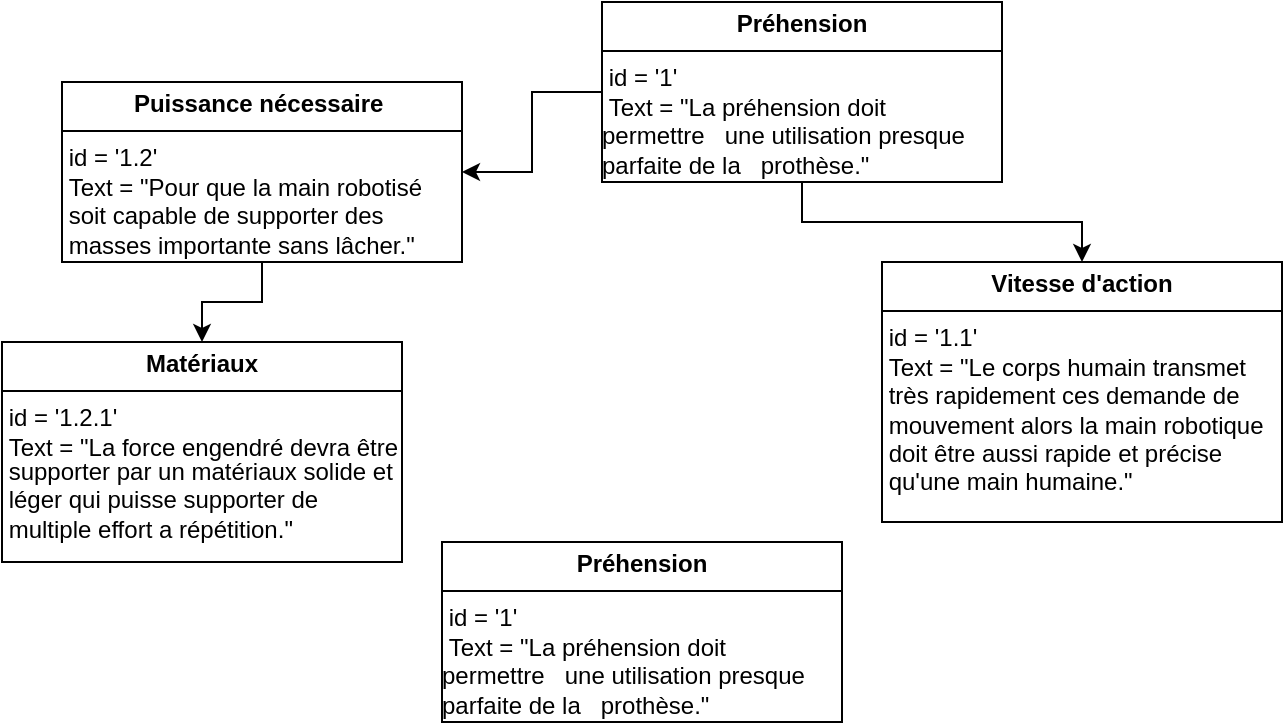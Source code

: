 <mxfile version="24.3.1" type="github">
  <diagram name="Page-1" id="17I94J7MXUDfeGmA_gm3">
    <mxGraphModel dx="733" dy="557" grid="1" gridSize="10" guides="1" tooltips="1" connect="1" arrows="1" fold="1" page="1" pageScale="1" pageWidth="827" pageHeight="1169" math="0" shadow="0">
      <root>
        <mxCell id="0" />
        <mxCell id="1" parent="0" />
        <mxCell id="EqHc6BgqIrxl5njHcsMv-3" style="edgeStyle=orthogonalEdgeStyle;rounded=0;orthogonalLoop=1;jettySize=auto;html=1;exitX=0.5;exitY=1;exitDx=0;exitDy=0;entryX=0.5;entryY=0;entryDx=0;entryDy=0;" edge="1" parent="1" source="4_LmOpfG_umPiCXIRds--1" target="EqHc6BgqIrxl5njHcsMv-1">
          <mxGeometry relative="1" as="geometry" />
        </mxCell>
        <mxCell id="EqHc6BgqIrxl5njHcsMv-5" style="edgeStyle=orthogonalEdgeStyle;rounded=0;orthogonalLoop=1;jettySize=auto;html=1;entryX=1;entryY=0.5;entryDx=0;entryDy=0;" edge="1" parent="1" source="4_LmOpfG_umPiCXIRds--1" target="EqHc6BgqIrxl5njHcsMv-4">
          <mxGeometry relative="1" as="geometry" />
        </mxCell>
        <mxCell id="4_LmOpfG_umPiCXIRds--1" value="&lt;p style=&quot;margin:0px;margin-top:4px;text-align:center;&quot;&gt;&lt;b&gt;Préhension&lt;/b&gt;&lt;/p&gt;&lt;hr size=&quot;1&quot; style=&quot;border-style:solid;&quot;&gt;&amp;nbsp;id = &#39;1&#39;&lt;div style=&quot;height:2px;&quot;&gt;&amp;nbsp;Text = &quot;La préhension doit permettre&amp;nbsp; &amp;nbsp;une utilisation presque parfaite de la&amp;nbsp; &amp;nbsp;prothèse.&quot;&lt;/div&gt;" style="verticalAlign=top;align=left;overflow=fill;html=1;whiteSpace=wrap;" parent="1" vertex="1">
          <mxGeometry x="310" y="40" width="200" height="90" as="geometry" />
        </mxCell>
        <mxCell id="EqHc6BgqIrxl5njHcsMv-1" value="&lt;p style=&quot;margin:0px;margin-top:4px;text-align:center;&quot;&gt;&lt;b&gt;Vitesse d&#39;action&lt;/b&gt;&lt;/p&gt;&lt;hr size=&quot;1&quot; style=&quot;border-style:solid;&quot;&gt;&amp;nbsp;id = &#39;1.1&#39;&lt;div style=&quot;height:2px;&quot;&gt;&amp;nbsp;Text = &quot;Le corps humain transmet&amp;nbsp; &amp;nbsp;très rapidement ces demande de&amp;nbsp; &amp;nbsp;mouvement alors la main robotique&amp;nbsp; &amp;nbsp;doit être aussi rapide et précise&amp;nbsp; &amp;nbsp;qu&#39;une main humaine.&quot;&lt;/div&gt;" style="verticalAlign=top;align=left;overflow=fill;html=1;whiteSpace=wrap;" vertex="1" parent="1">
          <mxGeometry x="450" y="170" width="200" height="130" as="geometry" />
        </mxCell>
        <mxCell id="EqHc6BgqIrxl5njHcsMv-7" style="edgeStyle=orthogonalEdgeStyle;rounded=0;orthogonalLoop=1;jettySize=auto;html=1;entryX=0.5;entryY=0;entryDx=0;entryDy=0;" edge="1" parent="1" source="EqHc6BgqIrxl5njHcsMv-4" target="EqHc6BgqIrxl5njHcsMv-6">
          <mxGeometry relative="1" as="geometry" />
        </mxCell>
        <mxCell id="EqHc6BgqIrxl5njHcsMv-4" value="&lt;p style=&quot;margin:0px;margin-top:4px;text-align:center;&quot;&gt;&lt;b&gt;Puissance nécessaire&amp;nbsp;&lt;/b&gt;&lt;/p&gt;&lt;hr size=&quot;1&quot; style=&quot;border-style:solid;&quot;&gt;&amp;nbsp;id = &#39;1.2&#39;&lt;div style=&quot;height:2px;&quot;&gt;&amp;nbsp;Text = &quot;Pour que la main robotisé&amp;nbsp; &amp;nbsp;soit capable de supporter des&amp;nbsp; &amp;nbsp;masses importante sans lâcher.&quot;&lt;/div&gt;" style="verticalAlign=top;align=left;overflow=fill;html=1;whiteSpace=wrap;" vertex="1" parent="1">
          <mxGeometry x="40" y="80" width="200" height="90" as="geometry" />
        </mxCell>
        <mxCell id="EqHc6BgqIrxl5njHcsMv-6" value="&lt;p style=&quot;margin:0px;margin-top:4px;text-align:center;&quot;&gt;&lt;b&gt;Matériaux&lt;/b&gt;&lt;/p&gt;&lt;hr size=&quot;1&quot; style=&quot;border-style:solid;&quot;&gt;&amp;nbsp;id = &#39;1.2.1&#39;&lt;div style=&quot;height:2px;&quot;&gt;&amp;nbsp;Text = &quot;La force engendré devra être&lt;/div&gt;&lt;div style=&quot;height:2px;&quot;&gt;&lt;br&gt;&lt;/div&gt;&lt;div style=&quot;height:2px;&quot;&gt;&lt;br&gt;&lt;/div&gt;&lt;div style=&quot;height:2px;&quot;&gt;&lt;br&gt;&lt;/div&gt;&lt;div style=&quot;height:2px;&quot;&gt;&lt;br&gt;&lt;/div&gt;&lt;div style=&quot;height:2px;&quot;&gt;&lt;br&gt;&lt;/div&gt;&lt;div style=&quot;height:2px;&quot;&gt;&amp;nbsp;supporter par un matériaux solide et&amp;nbsp; &amp;nbsp;léger qui puisse supporter de&amp;nbsp; &amp;nbsp;multiple effort a répétition.&quot;&lt;/div&gt;" style="verticalAlign=top;align=left;overflow=fill;html=1;whiteSpace=wrap;" vertex="1" parent="1">
          <mxGeometry x="10" y="210" width="200" height="110" as="geometry" />
        </mxCell>
        <mxCell id="EqHc6BgqIrxl5njHcsMv-8" value="&lt;p style=&quot;margin:0px;margin-top:4px;text-align:center;&quot;&gt;&lt;b&gt;Préhension&lt;/b&gt;&lt;/p&gt;&lt;hr size=&quot;1&quot; style=&quot;border-style:solid;&quot;&gt;&amp;nbsp;id = &#39;1&#39;&lt;div style=&quot;height:2px;&quot;&gt;&amp;nbsp;Text = &quot;La préhension doit permettre&amp;nbsp; &amp;nbsp;une utilisation presque parfaite de la&amp;nbsp; &amp;nbsp;prothèse.&quot;&lt;/div&gt;" style="verticalAlign=top;align=left;overflow=fill;html=1;whiteSpace=wrap;" vertex="1" parent="1">
          <mxGeometry x="230" y="310" width="200" height="90" as="geometry" />
        </mxCell>
      </root>
    </mxGraphModel>
  </diagram>
</mxfile>
